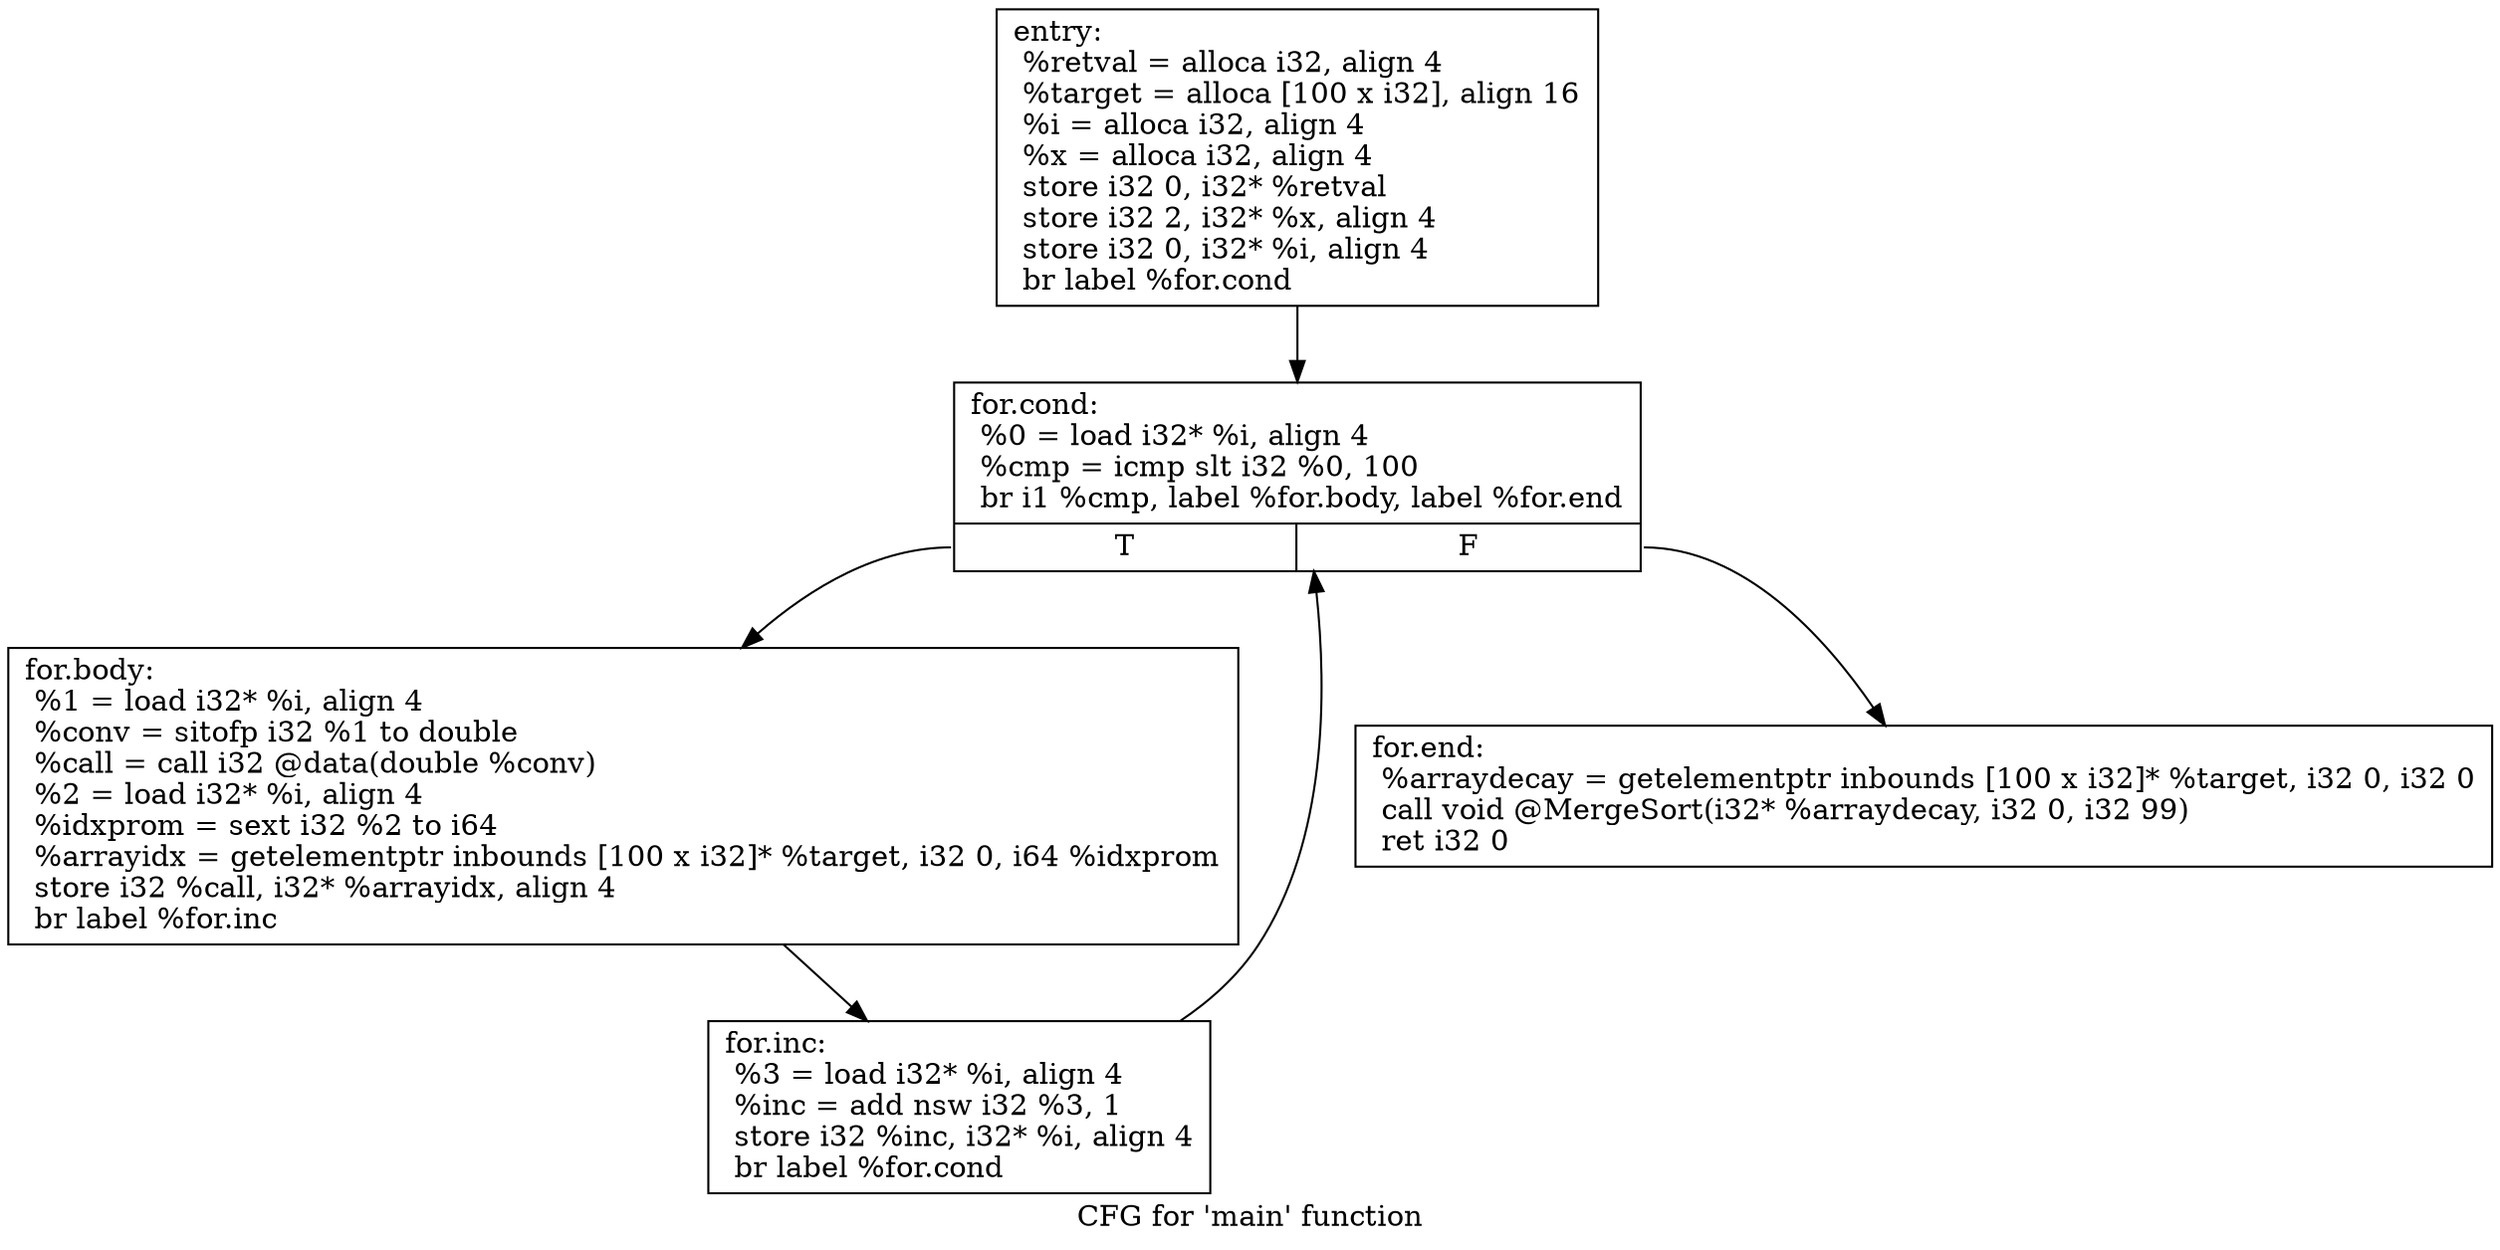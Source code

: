 digraph "CFG for 'main' function" {
	label="CFG for 'main' function";

	Node0x600031570 [shape=record,label="{entry:\l  %retval = alloca i32, align 4\l  %target = alloca [100 x i32], align 16\l  %i = alloca i32, align 4\l  %x = alloca i32, align 4\l  store i32 0, i32* %retval\l  store i32 2, i32* %x, align 4\l  store i32 0, i32* %i, align 4\l  br label %for.cond\l}"];
	Node0x600031570 -> Node0x60002fba0;
	Node0x60002fba0 [shape=record,label="{for.cond:                                         \l  %0 = load i32* %i, align 4\l  %cmp = icmp slt i32 %0, 100\l  br i1 %cmp, label %for.body, label %for.end\l|{<s0>T|<s1>F}}"];
	Node0x60002fba0:s0 -> Node0x600065170;
	Node0x60002fba0:s1 -> Node0x600065270;
	Node0x600065170 [shape=record,label="{for.body:                                         \l  %1 = load i32* %i, align 4\l  %conv = sitofp i32 %1 to double\l  %call = call i32 @data(double %conv)\l  %2 = load i32* %i, align 4\l  %idxprom = sext i32 %2 to i64\l  %arrayidx = getelementptr inbounds [100 x i32]* %target, i32 0, i64 %idxprom\l  store i32 %call, i32* %arrayidx, align 4\l  br label %for.inc\l}"];
	Node0x600065170 -> Node0x600065a60;
	Node0x600065a60 [shape=record,label="{for.inc:                                          \l  %3 = load i32* %i, align 4\l  %inc = add nsw i32 %3, 1\l  store i32 %inc, i32* %i, align 4\l  br label %for.cond\l}"];
	Node0x600065a60 -> Node0x60002fba0;
	Node0x600065270 [shape=record,label="{for.end:                                          \l  %arraydecay = getelementptr inbounds [100 x i32]* %target, i32 0, i32 0\l  call void @MergeSort(i32* %arraydecay, i32 0, i32 99)\l  ret i32 0\l}"];
}
